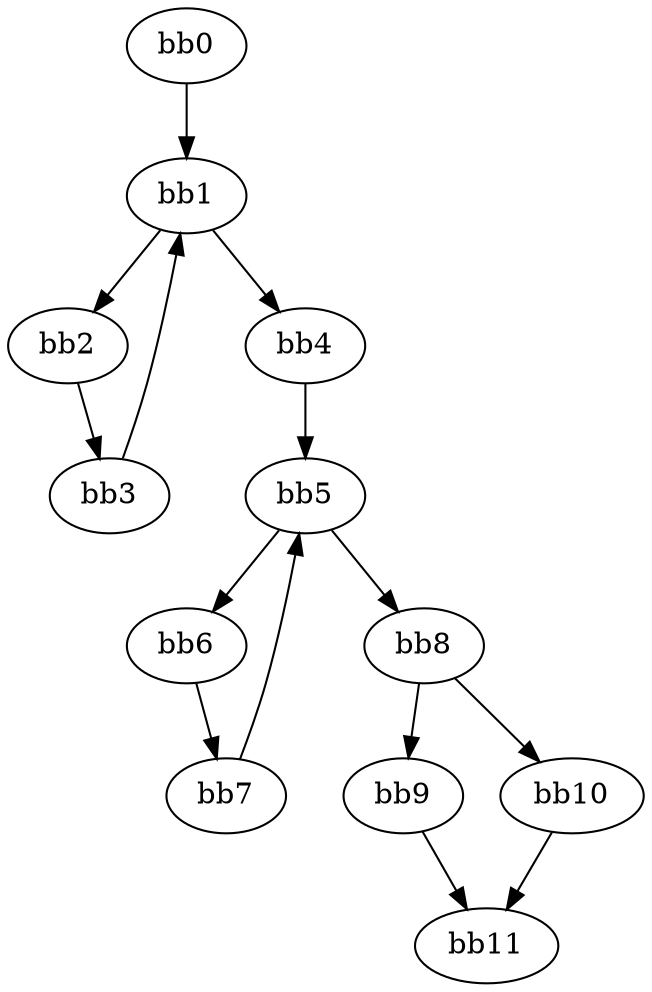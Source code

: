 digraph cfg {
v0 [label = "bb0"];
v1 [label = "bb1"];
v2 [label = "bb2"];
v3 [label = "bb3"];
v4 [label = "bb4"];
v5 [label = "bb5"];
v6 [label = "bb6"];
v7 [label = "bb7"];
v8 [label = "bb8"];
v9 [label = "bb9"];
v10 [label = "bb10"];
v11 [label = "bb11"];
v0 -> v1;
v1 -> v2;
v1 -> v4;
v2 -> v3;
v3 -> v1;
v4 -> v5;
v5 -> v6;
v5 -> v8;
v6 -> v7;
v7 -> v5;
v8 -> v10;
v8 -> v9;
v9 -> v11;
v10 -> v11;
}

